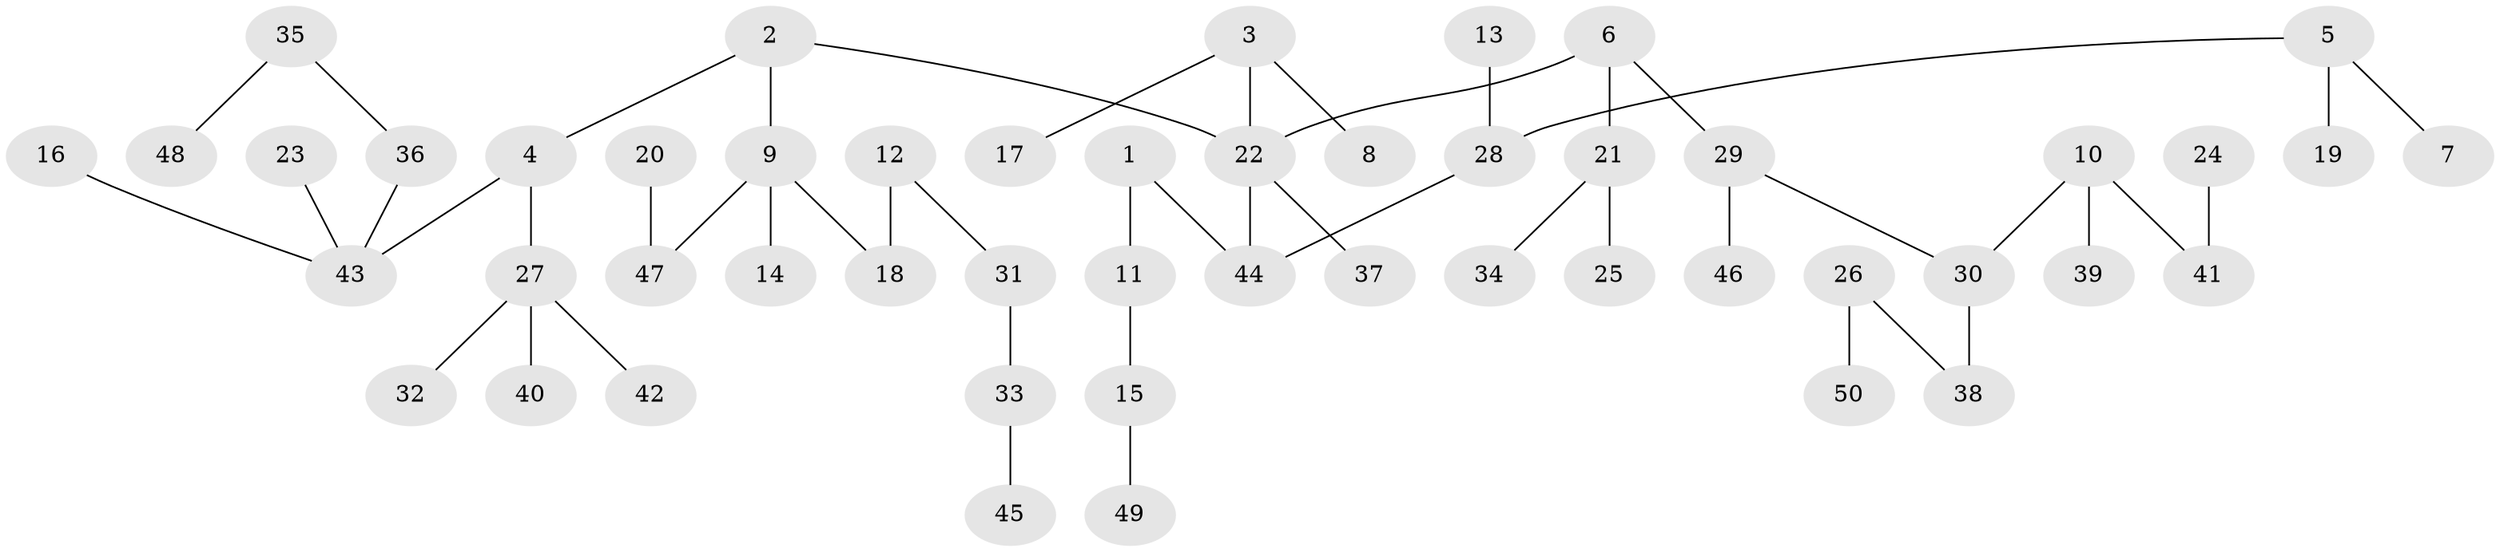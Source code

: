 // original degree distribution, {4: 0.09859154929577464, 6: 0.014084507042253521, 2: 0.23943661971830985, 3: 0.15492957746478872, 1: 0.4788732394366197, 5: 0.014084507042253521}
// Generated by graph-tools (version 1.1) at 2025/37/03/04/25 23:37:28]
// undirected, 50 vertices, 49 edges
graph export_dot {
  node [color=gray90,style=filled];
  1;
  2;
  3;
  4;
  5;
  6;
  7;
  8;
  9;
  10;
  11;
  12;
  13;
  14;
  15;
  16;
  17;
  18;
  19;
  20;
  21;
  22;
  23;
  24;
  25;
  26;
  27;
  28;
  29;
  30;
  31;
  32;
  33;
  34;
  35;
  36;
  37;
  38;
  39;
  40;
  41;
  42;
  43;
  44;
  45;
  46;
  47;
  48;
  49;
  50;
  1 -- 11 [weight=1.0];
  1 -- 44 [weight=1.0];
  2 -- 4 [weight=1.0];
  2 -- 9 [weight=1.0];
  2 -- 22 [weight=1.0];
  3 -- 8 [weight=1.0];
  3 -- 17 [weight=1.0];
  3 -- 22 [weight=1.0];
  4 -- 27 [weight=1.0];
  4 -- 43 [weight=1.0];
  5 -- 7 [weight=1.0];
  5 -- 19 [weight=1.0];
  5 -- 28 [weight=1.0];
  6 -- 21 [weight=1.0];
  6 -- 22 [weight=1.0];
  6 -- 29 [weight=1.0];
  9 -- 14 [weight=1.0];
  9 -- 18 [weight=1.0];
  9 -- 47 [weight=1.0];
  10 -- 30 [weight=1.0];
  10 -- 39 [weight=1.0];
  10 -- 41 [weight=1.0];
  11 -- 15 [weight=1.0];
  12 -- 18 [weight=1.0];
  12 -- 31 [weight=1.0];
  13 -- 28 [weight=1.0];
  15 -- 49 [weight=1.0];
  16 -- 43 [weight=1.0];
  20 -- 47 [weight=1.0];
  21 -- 25 [weight=1.0];
  21 -- 34 [weight=1.0];
  22 -- 37 [weight=1.0];
  22 -- 44 [weight=1.0];
  23 -- 43 [weight=1.0];
  24 -- 41 [weight=1.0];
  26 -- 38 [weight=1.0];
  26 -- 50 [weight=1.0];
  27 -- 32 [weight=1.0];
  27 -- 40 [weight=1.0];
  27 -- 42 [weight=1.0];
  28 -- 44 [weight=1.0];
  29 -- 30 [weight=1.0];
  29 -- 46 [weight=1.0];
  30 -- 38 [weight=1.0];
  31 -- 33 [weight=1.0];
  33 -- 45 [weight=1.0];
  35 -- 36 [weight=1.0];
  35 -- 48 [weight=1.0];
  36 -- 43 [weight=1.0];
}
